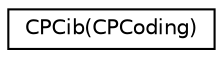 digraph "Graphical Class Hierarchy"
{
  edge [fontname="Helvetica",fontsize="10",labelfontname="Helvetica",labelfontsize="10"];
  node [fontname="Helvetica",fontsize="10",shape=record];
  rankdir="LR";
  Node1 [label="CPCib(CPCoding)",height=0.2,width=0.4,color="black", fillcolor="white", style="filled",URL="$category_c_p_cib_07_c_p_coding_08.html"];
}
